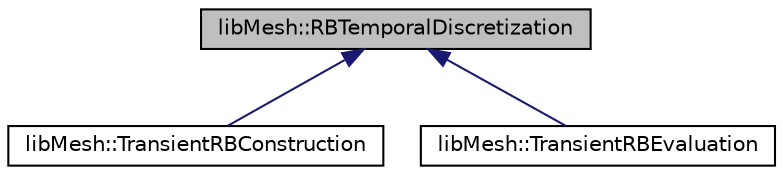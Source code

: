 digraph "libMesh::RBTemporalDiscretization"
{
  edge [fontname="Helvetica",fontsize="10",labelfontname="Helvetica",labelfontsize="10"];
  node [fontname="Helvetica",fontsize="10",shape=record];
  Node0 [label="libMesh::RBTemporalDiscretization",height=0.2,width=0.4,color="black", fillcolor="grey75", style="filled", fontcolor="black"];
  Node0 -> Node1 [dir="back",color="midnightblue",fontsize="10",style="solid",fontname="Helvetica"];
  Node1 [label="libMesh::TransientRBConstruction",height=0.2,width=0.4,color="black", fillcolor="white", style="filled",URL="$classlibMesh_1_1TransientRBConstruction.html"];
  Node0 -> Node2 [dir="back",color="midnightblue",fontsize="10",style="solid",fontname="Helvetica"];
  Node2 [label="libMesh::TransientRBEvaluation",height=0.2,width=0.4,color="black", fillcolor="white", style="filled",URL="$classlibMesh_1_1TransientRBEvaluation.html"];
}
